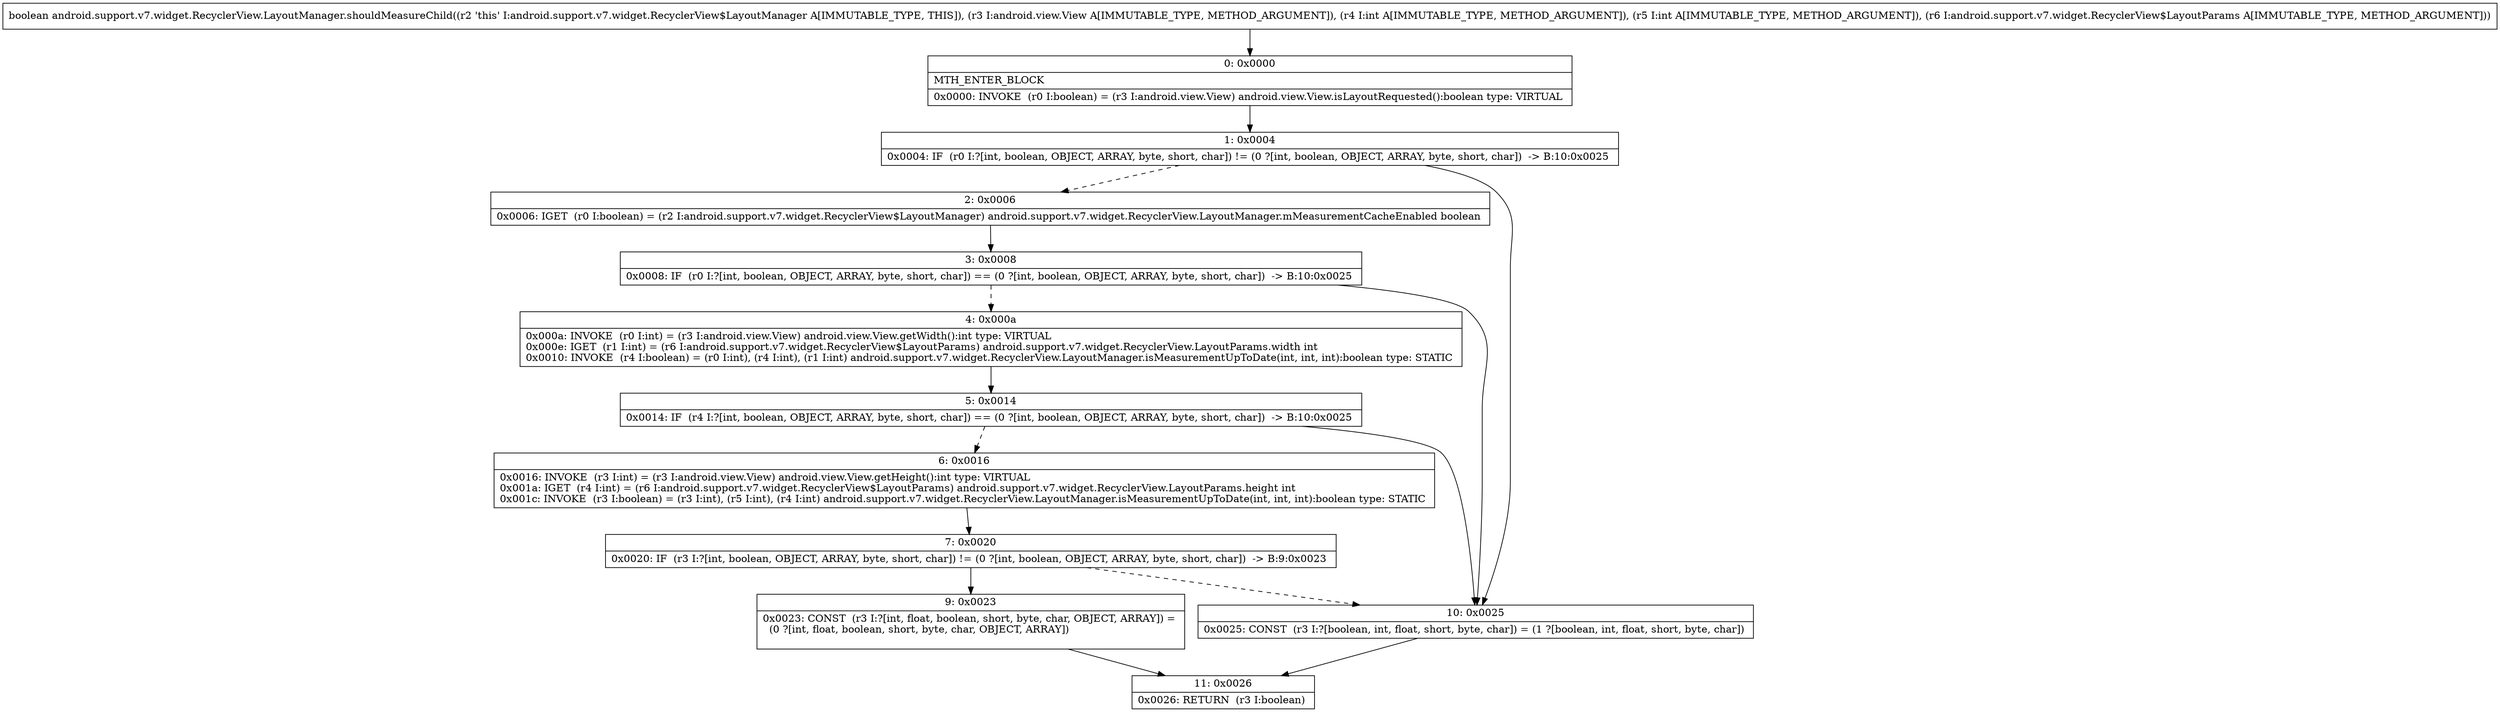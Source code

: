 digraph "CFG forandroid.support.v7.widget.RecyclerView.LayoutManager.shouldMeasureChild(Landroid\/view\/View;IILandroid\/support\/v7\/widget\/RecyclerView$LayoutParams;)Z" {
Node_0 [shape=record,label="{0\:\ 0x0000|MTH_ENTER_BLOCK\l|0x0000: INVOKE  (r0 I:boolean) = (r3 I:android.view.View) android.view.View.isLayoutRequested():boolean type: VIRTUAL \l}"];
Node_1 [shape=record,label="{1\:\ 0x0004|0x0004: IF  (r0 I:?[int, boolean, OBJECT, ARRAY, byte, short, char]) != (0 ?[int, boolean, OBJECT, ARRAY, byte, short, char])  \-\> B:10:0x0025 \l}"];
Node_2 [shape=record,label="{2\:\ 0x0006|0x0006: IGET  (r0 I:boolean) = (r2 I:android.support.v7.widget.RecyclerView$LayoutManager) android.support.v7.widget.RecyclerView.LayoutManager.mMeasurementCacheEnabled boolean \l}"];
Node_3 [shape=record,label="{3\:\ 0x0008|0x0008: IF  (r0 I:?[int, boolean, OBJECT, ARRAY, byte, short, char]) == (0 ?[int, boolean, OBJECT, ARRAY, byte, short, char])  \-\> B:10:0x0025 \l}"];
Node_4 [shape=record,label="{4\:\ 0x000a|0x000a: INVOKE  (r0 I:int) = (r3 I:android.view.View) android.view.View.getWidth():int type: VIRTUAL \l0x000e: IGET  (r1 I:int) = (r6 I:android.support.v7.widget.RecyclerView$LayoutParams) android.support.v7.widget.RecyclerView.LayoutParams.width int \l0x0010: INVOKE  (r4 I:boolean) = (r0 I:int), (r4 I:int), (r1 I:int) android.support.v7.widget.RecyclerView.LayoutManager.isMeasurementUpToDate(int, int, int):boolean type: STATIC \l}"];
Node_5 [shape=record,label="{5\:\ 0x0014|0x0014: IF  (r4 I:?[int, boolean, OBJECT, ARRAY, byte, short, char]) == (0 ?[int, boolean, OBJECT, ARRAY, byte, short, char])  \-\> B:10:0x0025 \l}"];
Node_6 [shape=record,label="{6\:\ 0x0016|0x0016: INVOKE  (r3 I:int) = (r3 I:android.view.View) android.view.View.getHeight():int type: VIRTUAL \l0x001a: IGET  (r4 I:int) = (r6 I:android.support.v7.widget.RecyclerView$LayoutParams) android.support.v7.widget.RecyclerView.LayoutParams.height int \l0x001c: INVOKE  (r3 I:boolean) = (r3 I:int), (r5 I:int), (r4 I:int) android.support.v7.widget.RecyclerView.LayoutManager.isMeasurementUpToDate(int, int, int):boolean type: STATIC \l}"];
Node_7 [shape=record,label="{7\:\ 0x0020|0x0020: IF  (r3 I:?[int, boolean, OBJECT, ARRAY, byte, short, char]) != (0 ?[int, boolean, OBJECT, ARRAY, byte, short, char])  \-\> B:9:0x0023 \l}"];
Node_9 [shape=record,label="{9\:\ 0x0023|0x0023: CONST  (r3 I:?[int, float, boolean, short, byte, char, OBJECT, ARRAY]) = \l  (0 ?[int, float, boolean, short, byte, char, OBJECT, ARRAY])\l \l}"];
Node_10 [shape=record,label="{10\:\ 0x0025|0x0025: CONST  (r3 I:?[boolean, int, float, short, byte, char]) = (1 ?[boolean, int, float, short, byte, char]) \l}"];
Node_11 [shape=record,label="{11\:\ 0x0026|0x0026: RETURN  (r3 I:boolean) \l}"];
MethodNode[shape=record,label="{boolean android.support.v7.widget.RecyclerView.LayoutManager.shouldMeasureChild((r2 'this' I:android.support.v7.widget.RecyclerView$LayoutManager A[IMMUTABLE_TYPE, THIS]), (r3 I:android.view.View A[IMMUTABLE_TYPE, METHOD_ARGUMENT]), (r4 I:int A[IMMUTABLE_TYPE, METHOD_ARGUMENT]), (r5 I:int A[IMMUTABLE_TYPE, METHOD_ARGUMENT]), (r6 I:android.support.v7.widget.RecyclerView$LayoutParams A[IMMUTABLE_TYPE, METHOD_ARGUMENT])) }"];
MethodNode -> Node_0;
Node_0 -> Node_1;
Node_1 -> Node_2[style=dashed];
Node_1 -> Node_10;
Node_2 -> Node_3;
Node_3 -> Node_4[style=dashed];
Node_3 -> Node_10;
Node_4 -> Node_5;
Node_5 -> Node_6[style=dashed];
Node_5 -> Node_10;
Node_6 -> Node_7;
Node_7 -> Node_9;
Node_7 -> Node_10[style=dashed];
Node_9 -> Node_11;
Node_10 -> Node_11;
}

